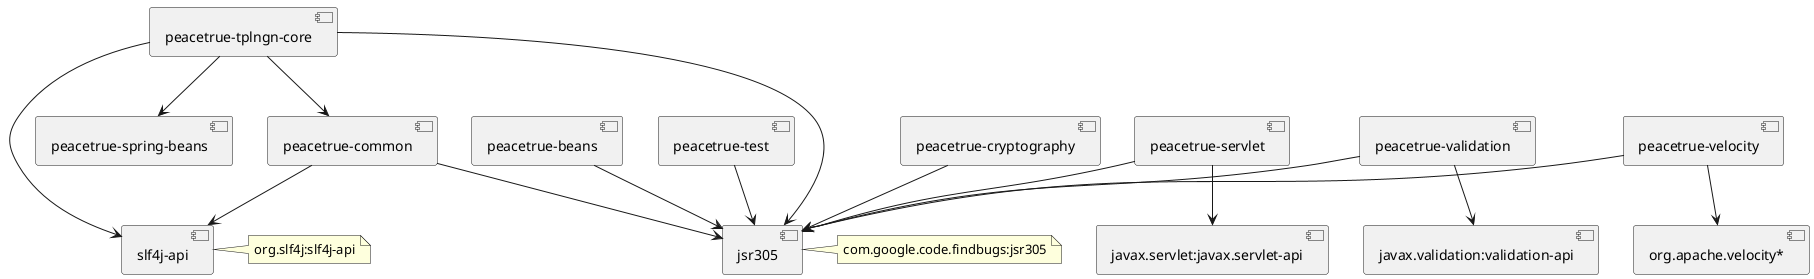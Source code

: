 @startuml
top to bottom direction
'left to right direction
[peacetrue-beans]-->[jsr305]
[peacetrue-test]-->[jsr305]
[peacetrue-common]-->[jsr305]
[peacetrue-common]-->[slf4j-api]
[peacetrue-servlet]-->[jsr305]
[peacetrue-servlet]-->[javax.servlet:javax.servlet-api]
[peacetrue-cryptography]-->[jsr305]
[peacetrue-validation]-->[jsr305]
[peacetrue-validation]-->[javax.validation:validation-api]
[peacetrue-velocity]-->[jsr305]
[peacetrue-velocity]-->[org.apache.velocity*]
[peacetrue-tplngn-core]-->[jsr305]
[peacetrue-tplngn-core]-->[slf4j-api]
[peacetrue-tplngn-core]-->[peacetrue-common]
[peacetrue-tplngn-core]-->[peacetrue-spring-beans]
'[peacetrue-spring]-->[spring]
'note left of "peacetrue-dependencies": 独立组件
'note left of "peacetrue-gradle-plugin": 独立组件
note right of jsr305: com.google.code.findbugs:jsr305
note right of "slf4j-api": org.slf4j:slf4j-api
@enduml
